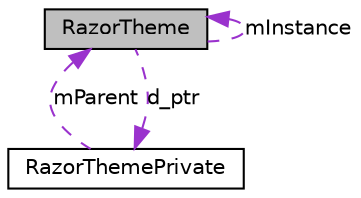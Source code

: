 digraph G
{
  edge [fontname="Helvetica",fontsize="10",labelfontname="Helvetica",labelfontsize="10"];
  node [fontname="Helvetica",fontsize="10",shape=record];
  Node1 [label="RazorTheme",height=0.2,width=0.4,color="black", fillcolor="grey75", style="filled" fontcolor="black"];
  Node2 -> Node1 [dir=back,color="darkorchid3",fontsize="10",style="dashed",label="d_ptr",fontname="Helvetica"];
  Node2 [label="RazorThemePrivate",height=0.2,width=0.4,color="black", fillcolor="white", style="filled",URL="$classRazorThemePrivate.html"];
  Node1 -> Node2 [dir=back,color="darkorchid3",fontsize="10",style="dashed",label="mParent",fontname="Helvetica"];
  Node1 -> Node1 [dir=back,color="darkorchid3",fontsize="10",style="dashed",label="mInstance",fontname="Helvetica"];
}
